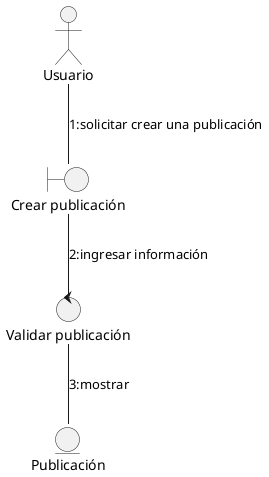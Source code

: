 @startuml crear evento
actor Usuario
boundary "Crear publicación" as c
Usuario--c :1:solicitar crear una publicación
control "Validar publicación" as g
c--g :2:ingresar información
entity "Publicación" as p
g--p :3:mostrar
@enduml